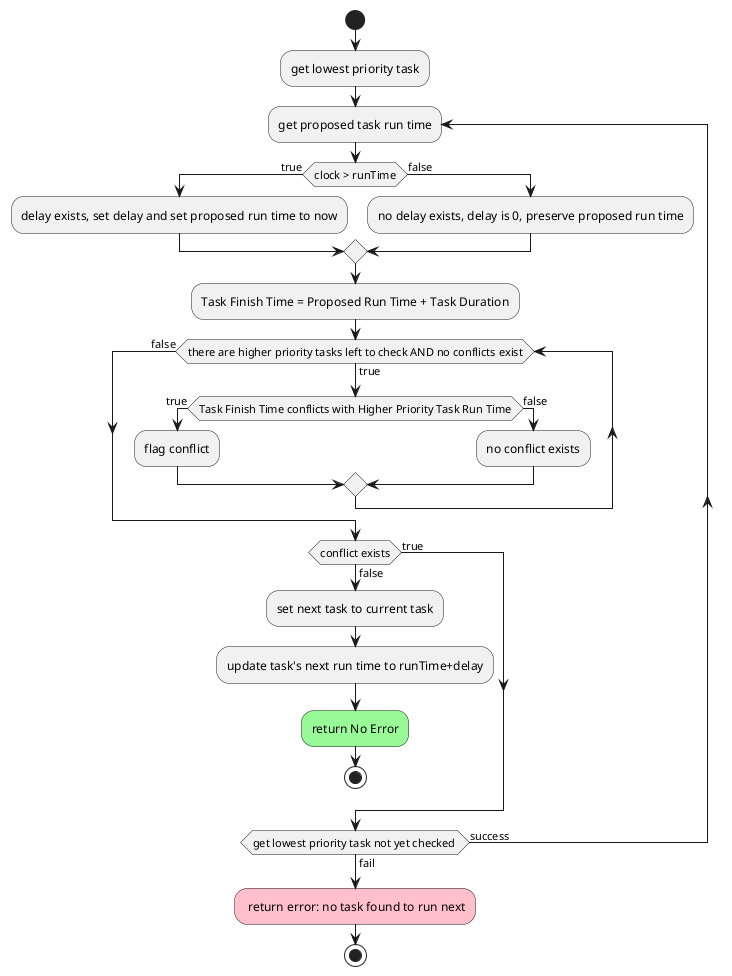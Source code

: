 @startuml Scheduler Control Flow
start

:get lowest priority task;
repeat :get proposed task run time;
  if (clock > runTime) is (true) then
   :delay exists, set delay and set proposed run time to now;
  else (false)
    :no delay exists, delay is 0, preserve proposed run time;
  endif

  :Task Finish Time = Proposed Run Time + Task Duration;
  while (there are higher priority tasks left to check AND no conflicts exist) is (true)
    if (Task Finish Time conflicts with Higher Priority Task Run Time) is (true) then
    :flag conflict;
    else (false)
      :no conflict exists;
    endif
  
  endwhile (false);

  if (conflict exists) is (false) then
   :set next task to current task;
   :update task's next run time to runTime+delay;
   #palegreen :return No Error;
   stop
   else (true)
  endif

repeat while (get lowest priority task not yet checked ) is (success) not (fail)
#pink : return error: no task found to run next;
stop
@enduml